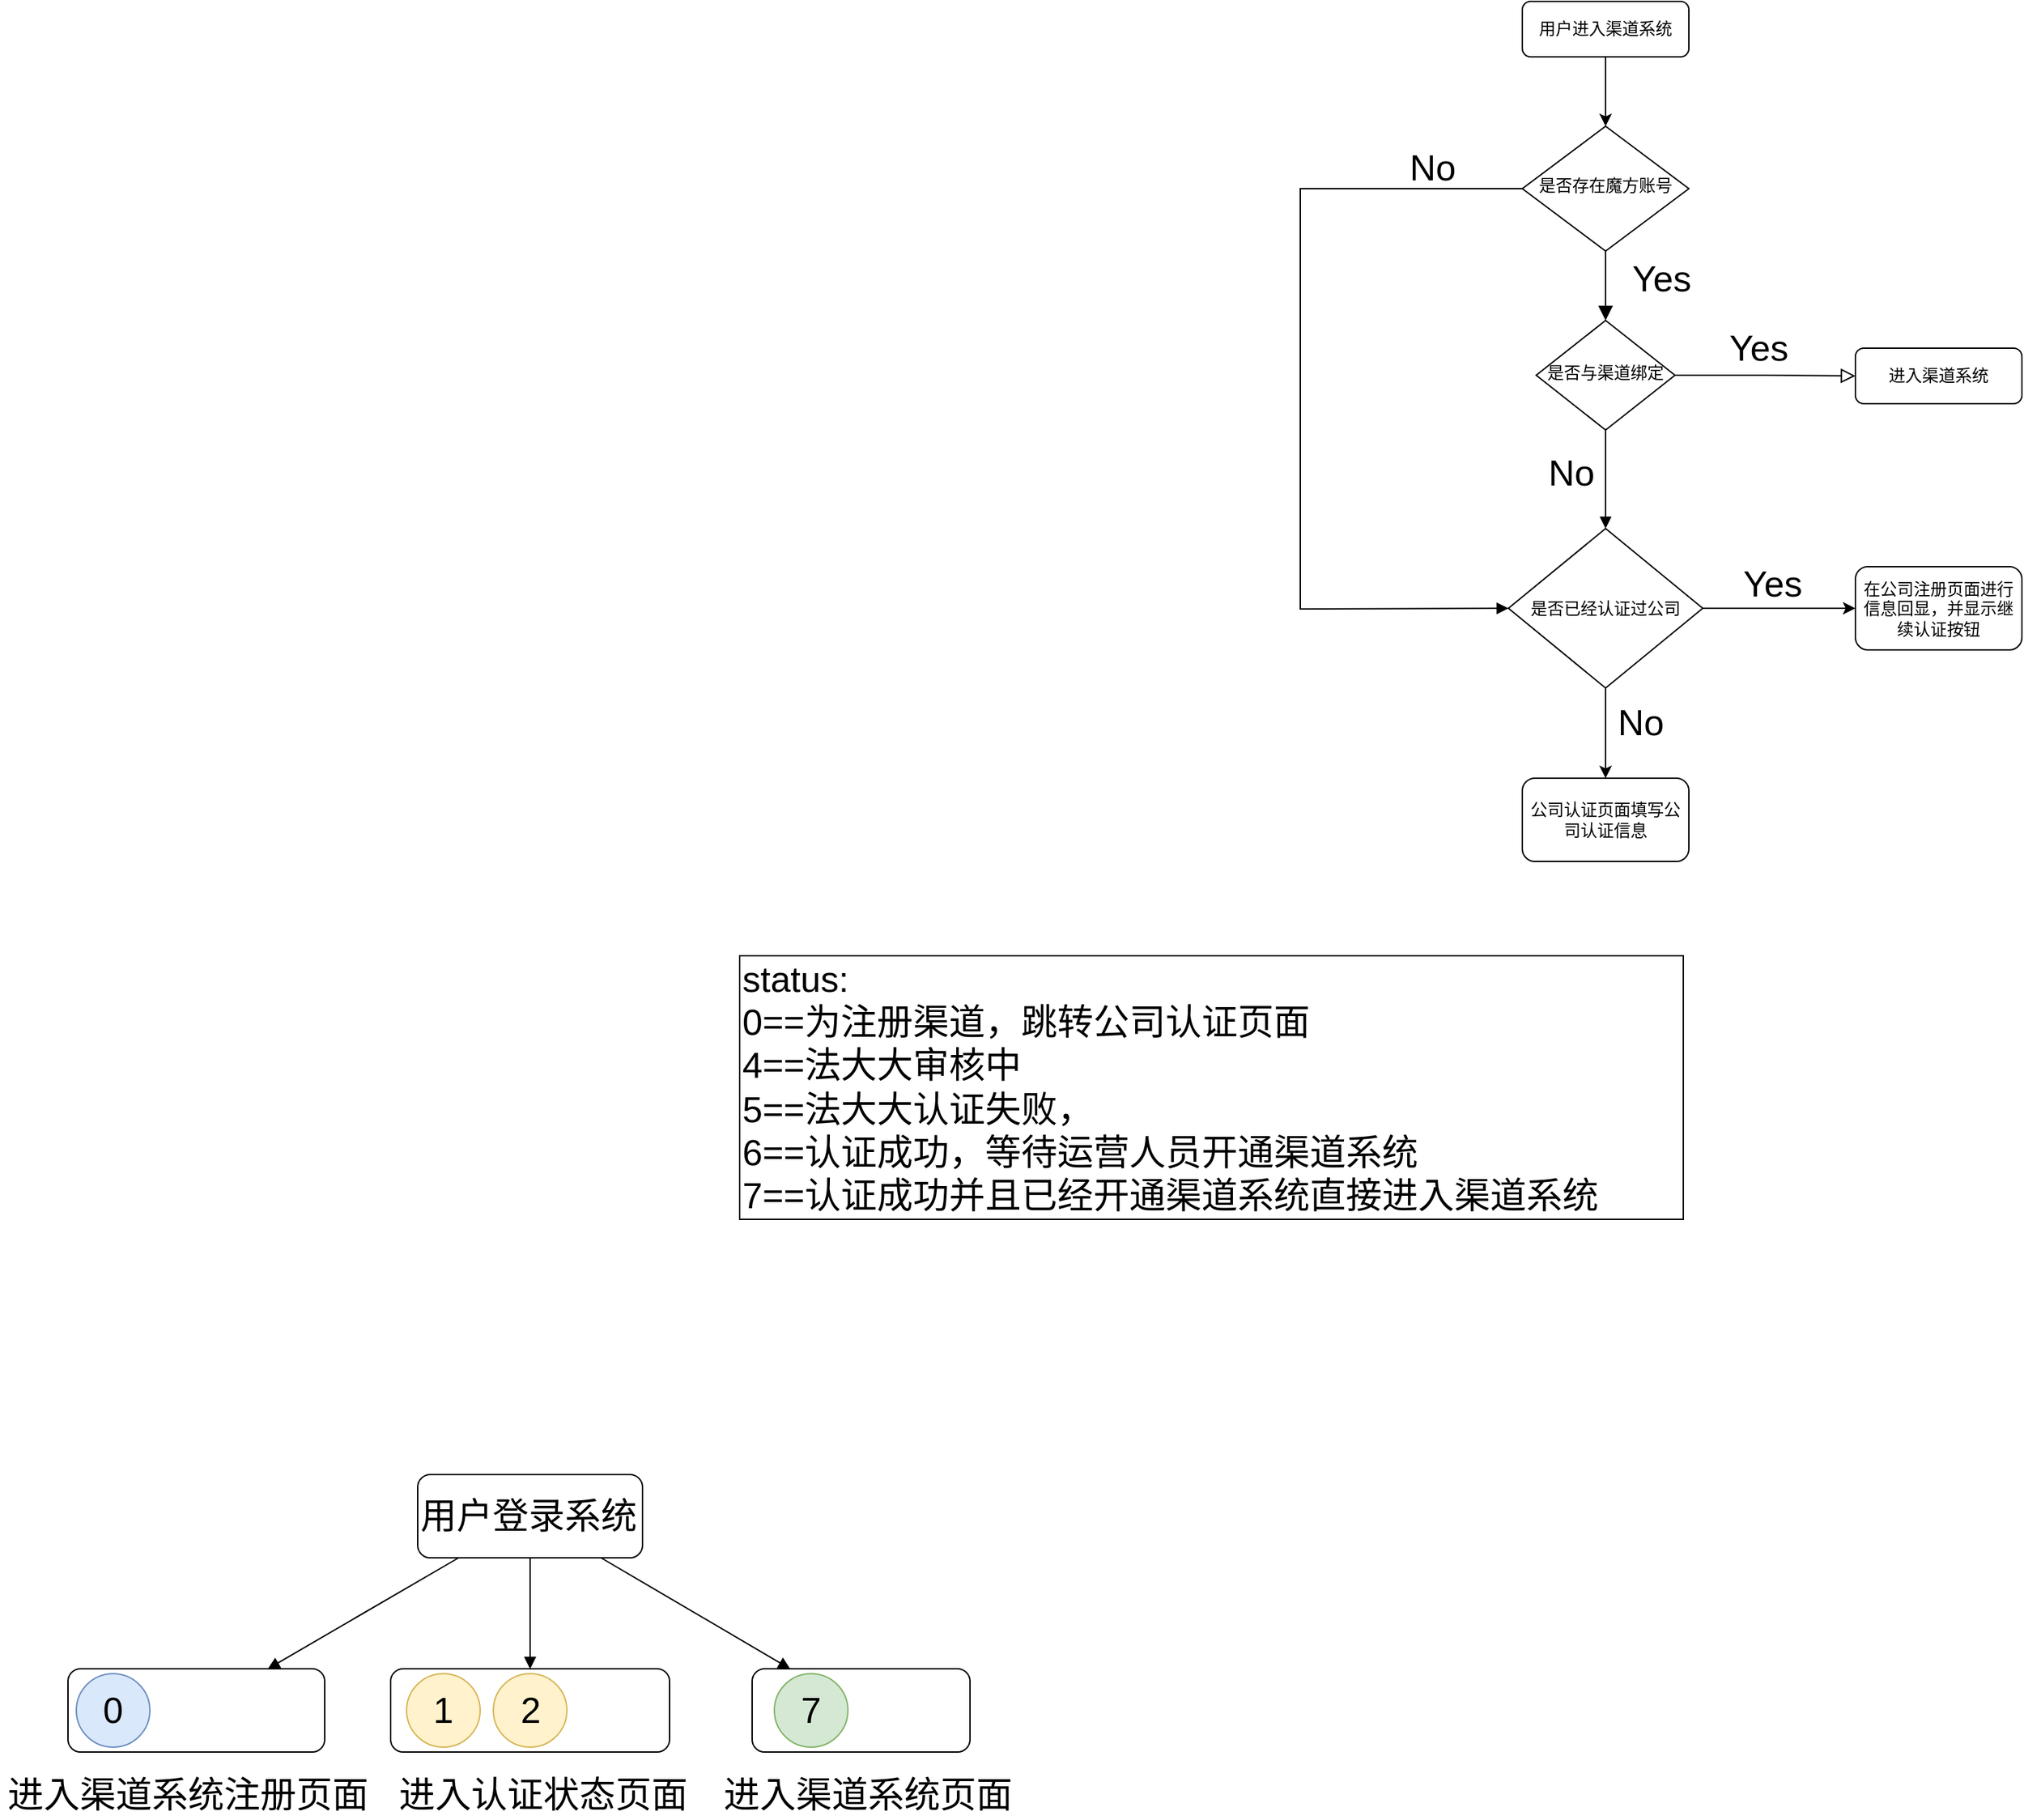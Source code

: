 <mxfile version="15.4.0" type="device"><diagram id="C5RBs43oDa-KdzZeNtuy" name="Page-1"><mxGraphModel dx="2595" dy="707" grid="0" gridSize="10" guides="1" tooltips="1" connect="1" arrows="1" fold="1" page="0" pageScale="1" pageWidth="827" pageHeight="1169" math="0" shadow="0"><root><mxCell id="WIyWlLk6GJQsqaUBKTNV-0"/><mxCell id="WIyWlLk6GJQsqaUBKTNV-1" parent="WIyWlLk6GJQsqaUBKTNV-0"/><mxCell id="WIyWlLk6GJQsqaUBKTNV-4" value="" style="rounded=0;html=1;jettySize=auto;orthogonalLoop=1;fontSize=11;endArrow=block;endFill=1;endSize=8;strokeWidth=1;shadow=0;labelBackgroundColor=none;edgeStyle=orthogonalEdgeStyle;" parent="WIyWlLk6GJQsqaUBKTNV-1" source="WIyWlLk6GJQsqaUBKTNV-6" target="WIyWlLk6GJQsqaUBKTNV-10" edge="1"><mxGeometry y="20" relative="1" as="geometry"><mxPoint as="offset"/></mxGeometry></mxCell><mxCell id="rLc7yenESvMrU-SqQ4lC-28" style="edgeStyle=none;rounded=0;orthogonalLoop=1;jettySize=auto;html=1;exitX=0;exitY=0.5;exitDx=0;exitDy=0;entryX=0;entryY=0.5;entryDx=0;entryDy=0;endArrow=block;endFill=1;fontSize=26;" parent="WIyWlLk6GJQsqaUBKTNV-1" source="WIyWlLk6GJQsqaUBKTNV-6" target="rLc7yenESvMrU-SqQ4lC-5" edge="1"><mxGeometry relative="1" as="geometry"><Array as="points"><mxPoint y="225"/><mxPoint y="528"/></Array></mxGeometry></mxCell><mxCell id="WIyWlLk6GJQsqaUBKTNV-6" value="是否存在魔方账号" style="rhombus;whiteSpace=wrap;html=1;shadow=0;fontFamily=Helvetica;fontSize=12;align=center;strokeWidth=1;spacing=6;spacingTop=-4;" parent="WIyWlLk6GJQsqaUBKTNV-1" vertex="1"><mxGeometry x="160" y="180" width="120" height="90" as="geometry"/></mxCell><mxCell id="WIyWlLk6GJQsqaUBKTNV-9" value="&lt;span style=&quot;color: rgba(0 , 0 , 0 , 0) ; font-family: monospace ; font-size: 0px&quot;&gt;sdsd 3CmxGraphModel%3E%3Croot%3E%3CmxCell%20id%3D%220%22%2F%3E%3CmxCell%20id%3D%221%22%20parent%3D%220%22%2F%3E%3CmxCell%20id%3D%222%22%20value%3D%22Yes%22%20style%3D%22text%3Bhtml%3D1%3Balign%3Dcenter%3BverticalAlign%3Dmiddle%3Bresizable%3D0%3Bpoints%3D%5B%5D%3Bautosize%3D1%3BfontSize%3D26%3B%22%20vertex%3D%221%22%20parent%3D%221%22%3E%3CmxGeometry%20x%3D%22310%22%20y%3D%22490%22%20width%3D%2260%22%20height%3D%2240%22%20as%3D%22geometry%22%2F%3E%3C%2FmxCell%3E%3C%2Froot%3E%3C%2FmxGraphModel%3E&lt;/span&gt;" style="edgeStyle=orthogonalEdgeStyle;rounded=0;html=1;jettySize=auto;orthogonalLoop=1;fontSize=11;endArrow=block;endFill=0;endSize=8;strokeWidth=1;shadow=0;labelBackgroundColor=none;" parent="WIyWlLk6GJQsqaUBKTNV-1" source="WIyWlLk6GJQsqaUBKTNV-10" target="WIyWlLk6GJQsqaUBKTNV-12" edge="1"><mxGeometry y="40" relative="1" as="geometry"><mxPoint x="-1" as="offset"/></mxGeometry></mxCell><mxCell id="rLc7yenESvMrU-SqQ4lC-20" style="edgeStyle=none;rounded=0;orthogonalLoop=1;jettySize=auto;html=1;exitX=0.5;exitY=1;exitDx=0;exitDy=0;endArrow=block;endFill=1;fontSize=26;" parent="WIyWlLk6GJQsqaUBKTNV-1" source="WIyWlLk6GJQsqaUBKTNV-10" target="rLc7yenESvMrU-SqQ4lC-5" edge="1"><mxGeometry relative="1" as="geometry"/></mxCell><mxCell id="WIyWlLk6GJQsqaUBKTNV-10" value="是否与渠道绑定" style="rhombus;whiteSpace=wrap;html=1;shadow=0;fontFamily=Helvetica;fontSize=12;align=center;strokeWidth=1;spacing=6;spacingTop=-4;" parent="WIyWlLk6GJQsqaUBKTNV-1" vertex="1"><mxGeometry x="170" y="320" width="100" height="79" as="geometry"/></mxCell><mxCell id="WIyWlLk6GJQsqaUBKTNV-12" value="进入渠道系统" style="rounded=1;whiteSpace=wrap;html=1;fontSize=12;glass=0;strokeWidth=1;shadow=0;" parent="WIyWlLk6GJQsqaUBKTNV-1" vertex="1"><mxGeometry x="400" y="340" width="120" height="40" as="geometry"/></mxCell><mxCell id="rLc7yenESvMrU-SqQ4lC-8" value="" style="edgeStyle=orthogonalEdgeStyle;rounded=0;orthogonalLoop=1;jettySize=auto;html=1;" parent="WIyWlLk6GJQsqaUBKTNV-1" source="rLc7yenESvMrU-SqQ4lC-5" target="rLc7yenESvMrU-SqQ4lC-7" edge="1"><mxGeometry relative="1" as="geometry"/></mxCell><mxCell id="rLc7yenESvMrU-SqQ4lC-11" value="" style="edgeStyle=orthogonalEdgeStyle;rounded=0;orthogonalLoop=1;jettySize=auto;html=1;" parent="WIyWlLk6GJQsqaUBKTNV-1" source="rLc7yenESvMrU-SqQ4lC-5" target="rLc7yenESvMrU-SqQ4lC-10" edge="1"><mxGeometry relative="1" as="geometry"/></mxCell><mxCell id="rLc7yenESvMrU-SqQ4lC-5" value="是否已经认证过公司" style="rhombus;whiteSpace=wrap;html=1;rounded=0;shadow=0;strokeWidth=1;glass=0;" parent="WIyWlLk6GJQsqaUBKTNV-1" vertex="1"><mxGeometry x="150" y="470" width="140" height="115" as="geometry"/></mxCell><mxCell id="rLc7yenESvMrU-SqQ4lC-7" value="在公司注册页面进行信息回显，并显示继续认证按钮" style="whiteSpace=wrap;html=1;rounded=1;shadow=0;strokeWidth=1;glass=0;" parent="WIyWlLk6GJQsqaUBKTNV-1" vertex="1"><mxGeometry x="400" y="497.5" width="120" height="60" as="geometry"/></mxCell><mxCell id="rLc7yenESvMrU-SqQ4lC-10" value="公司认证页面填写公司认证信息" style="whiteSpace=wrap;html=1;rounded=1;shadow=0;strokeWidth=1;glass=0;" parent="WIyWlLk6GJQsqaUBKTNV-1" vertex="1"><mxGeometry x="160" y="650" width="120" height="60" as="geometry"/></mxCell><mxCell id="rLc7yenESvMrU-SqQ4lC-18" value="" style="edgeStyle=none;rounded=0;orthogonalLoop=1;jettySize=auto;html=1;entryX=0.5;entryY=0;entryDx=0;entryDy=0;" parent="WIyWlLk6GJQsqaUBKTNV-1" source="rLc7yenESvMrU-SqQ4lC-16" target="WIyWlLk6GJQsqaUBKTNV-6" edge="1"><mxGeometry relative="1" as="geometry"/></mxCell><mxCell id="rLc7yenESvMrU-SqQ4lC-16" value="用户进入渠道系统" style="rounded=1;whiteSpace=wrap;html=1;fontSize=12;glass=0;strokeWidth=1;shadow=0;" parent="WIyWlLk6GJQsqaUBKTNV-1" vertex="1"><mxGeometry x="160" y="90" width="120" height="40" as="geometry"/></mxCell><mxCell id="rLc7yenESvMrU-SqQ4lC-19" value="status:&lt;br&gt;0==为注册渠道，跳转公司认证页面&lt;br&gt;4==法大大审核中&lt;br&gt;5==法大大认证失败，&lt;br&gt;6==认证成功，等待运营人员开通渠道系统&lt;br style=&quot;font-size: 26px&quot;&gt;7==认证成功并且已经开通渠道系统直接进入渠道系统" style="whiteSpace=wrap;html=1;align=left;fontSize=26;" parent="WIyWlLk6GJQsqaUBKTNV-1" vertex="1"><mxGeometry x="-404" y="778" width="680" height="190" as="geometry"/></mxCell><mxCell id="rLc7yenESvMrU-SqQ4lC-21" value="Yes" style="text;html=1;align=center;verticalAlign=middle;resizable=0;points=[];autosize=1;fontSize=26;" parent="WIyWlLk6GJQsqaUBKTNV-1" vertex="1"><mxGeometry x="310" y="490" width="60" height="40" as="geometry"/></mxCell><mxCell id="rLc7yenESvMrU-SqQ4lC-22" value="No" style="text;html=1;align=center;verticalAlign=middle;resizable=0;points=[];autosize=1;fontSize=26;" parent="WIyWlLk6GJQsqaUBKTNV-1" vertex="1"><mxGeometry x="220" y="590" width="50" height="40" as="geometry"/></mxCell><mxCell id="rLc7yenESvMrU-SqQ4lC-24" value="Yes" style="text;html=1;align=center;verticalAlign=middle;resizable=0;points=[];autosize=1;fontSize=26;" parent="WIyWlLk6GJQsqaUBKTNV-1" vertex="1"><mxGeometry x="300" y="320" width="60" height="40" as="geometry"/></mxCell><mxCell id="rLc7yenESvMrU-SqQ4lC-26" value="No" style="text;html=1;align=center;verticalAlign=middle;resizable=0;points=[];autosize=1;fontSize=26;" parent="WIyWlLk6GJQsqaUBKTNV-1" vertex="1"><mxGeometry x="170" y="410" width="50" height="40" as="geometry"/></mxCell><mxCell id="rLc7yenESvMrU-SqQ4lC-27" value="Yes" style="text;html=1;align=center;verticalAlign=middle;resizable=0;points=[];autosize=1;fontSize=26;" parent="WIyWlLk6GJQsqaUBKTNV-1" vertex="1"><mxGeometry x="230" y="270" width="60" height="40" as="geometry"/></mxCell><mxCell id="rLc7yenESvMrU-SqQ4lC-29" value="No" style="text;html=1;align=center;verticalAlign=middle;resizable=0;points=[];autosize=1;fontSize=26;" parent="WIyWlLk6GJQsqaUBKTNV-1" vertex="1"><mxGeometry x="70" y="190" width="50" height="40" as="geometry"/></mxCell><mxCell id="rLc7yenESvMrU-SqQ4lC-32" value="" style="edgeStyle=none;rounded=0;orthogonalLoop=1;jettySize=auto;html=1;endArrow=block;endFill=1;fontSize=26;" parent="WIyWlLk6GJQsqaUBKTNV-1" source="rLc7yenESvMrU-SqQ4lC-30" target="rLc7yenESvMrU-SqQ4lC-31" edge="1"><mxGeometry relative="1" as="geometry"/></mxCell><mxCell id="rLc7yenESvMrU-SqQ4lC-34" value="" style="edgeStyle=none;rounded=0;orthogonalLoop=1;jettySize=auto;html=1;endArrow=block;endFill=1;fontSize=26;" parent="WIyWlLk6GJQsqaUBKTNV-1" source="rLc7yenESvMrU-SqQ4lC-30" target="rLc7yenESvMrU-SqQ4lC-33" edge="1"><mxGeometry relative="1" as="geometry"/></mxCell><mxCell id="rLc7yenESvMrU-SqQ4lC-35" value="" style="edgeStyle=none;rounded=0;orthogonalLoop=1;jettySize=auto;html=1;endArrow=block;endFill=1;fontSize=26;" parent="WIyWlLk6GJQsqaUBKTNV-1" source="rLc7yenESvMrU-SqQ4lC-30" target="rLc7yenESvMrU-SqQ4lC-33" edge="1"><mxGeometry relative="1" as="geometry"/></mxCell><mxCell id="rLc7yenESvMrU-SqQ4lC-37" value="" style="edgeStyle=none;rounded=0;orthogonalLoop=1;jettySize=auto;html=1;endArrow=block;endFill=1;fontSize=26;" parent="WIyWlLk6GJQsqaUBKTNV-1" source="rLc7yenESvMrU-SqQ4lC-30" target="rLc7yenESvMrU-SqQ4lC-36" edge="1"><mxGeometry relative="1" as="geometry"/></mxCell><mxCell id="rLc7yenESvMrU-SqQ4lC-30" value="用户登录系统" style="rounded=1;whiteSpace=wrap;html=1;fontSize=26;align=left;" parent="WIyWlLk6GJQsqaUBKTNV-1" vertex="1"><mxGeometry x="-636" y="1152" width="162" height="60" as="geometry"/></mxCell><mxCell id="rLc7yenESvMrU-SqQ4lC-31" value="" style="rounded=1;whiteSpace=wrap;html=1;fontSize=26;align=left;" parent="WIyWlLk6GJQsqaUBKTNV-1" vertex="1"><mxGeometry x="-888" y="1292" width="185" height="60" as="geometry"/></mxCell><mxCell id="rLc7yenESvMrU-SqQ4lC-33" value="" style="rounded=1;whiteSpace=wrap;html=1;fontSize=26;align=left;" parent="WIyWlLk6GJQsqaUBKTNV-1" vertex="1"><mxGeometry x="-655.5" y="1292" width="201" height="60" as="geometry"/></mxCell><mxCell id="rLc7yenESvMrU-SqQ4lC-36" value="" style="rounded=1;whiteSpace=wrap;html=1;fontSize=26;align=left;" parent="WIyWlLk6GJQsqaUBKTNV-1" vertex="1"><mxGeometry x="-395" y="1292" width="157" height="60" as="geometry"/></mxCell><mxCell id="rLc7yenESvMrU-SqQ4lC-39" value="7" style="ellipse;whiteSpace=wrap;html=1;aspect=fixed;rounded=0;fontSize=26;align=center;fillColor=#d5e8d4;strokeColor=#82b366;" parent="WIyWlLk6GJQsqaUBKTNV-1" vertex="1"><mxGeometry x="-379" y="1295.5" width="53" height="53" as="geometry"/></mxCell><mxCell id="rLc7yenESvMrU-SqQ4lC-40" value="1" style="ellipse;whiteSpace=wrap;html=1;aspect=fixed;rounded=0;fontSize=26;align=center;fillColor=#fff2cc;strokeColor=#d6b656;" parent="WIyWlLk6GJQsqaUBKTNV-1" vertex="1"><mxGeometry x="-644" y="1295.5" width="53" height="53" as="geometry"/></mxCell><mxCell id="rLc7yenESvMrU-SqQ4lC-41" value="0" style="ellipse;whiteSpace=wrap;html=1;aspect=fixed;rounded=0;fontSize=26;align=center;fillColor=#dae8fc;strokeColor=#6c8ebf;" parent="WIyWlLk6GJQsqaUBKTNV-1" vertex="1"><mxGeometry x="-882" y="1295.5" width="53" height="53" as="geometry"/></mxCell><mxCell id="rLc7yenESvMrU-SqQ4lC-42" value="2" style="ellipse;whiteSpace=wrap;html=1;aspect=fixed;rounded=0;fontSize=26;align=center;fillColor=#fff2cc;strokeColor=#d6b656;" parent="WIyWlLk6GJQsqaUBKTNV-1" vertex="1"><mxGeometry x="-581.5" y="1295.5" width="53" height="53" as="geometry"/></mxCell><mxCell id="rLc7yenESvMrU-SqQ4lC-46" value="进入渠道系统页面" style="text;html=1;align=center;verticalAlign=middle;resizable=0;points=[];autosize=1;fontSize=26;" parent="WIyWlLk6GJQsqaUBKTNV-1" vertex="1"><mxGeometry x="-421" y="1365" width="218" height="35" as="geometry"/></mxCell><mxCell id="rLc7yenESvMrU-SqQ4lC-48" value="进入渠道系统注册页面" style="text;html=1;align=center;verticalAlign=middle;resizable=0;points=[];autosize=1;fontSize=26;" parent="WIyWlLk6GJQsqaUBKTNV-1" vertex="1"><mxGeometry x="-937" y="1365" width="270" height="35" as="geometry"/></mxCell><mxCell id="rLc7yenESvMrU-SqQ4lC-49" value="进入认证状态页面" style="text;html=1;align=center;verticalAlign=middle;resizable=0;points=[];autosize=1;fontSize=26;" parent="WIyWlLk6GJQsqaUBKTNV-1" vertex="1"><mxGeometry x="-655.5" y="1365" width="218" height="35" as="geometry"/></mxCell></root></mxGraphModel></diagram></mxfile>